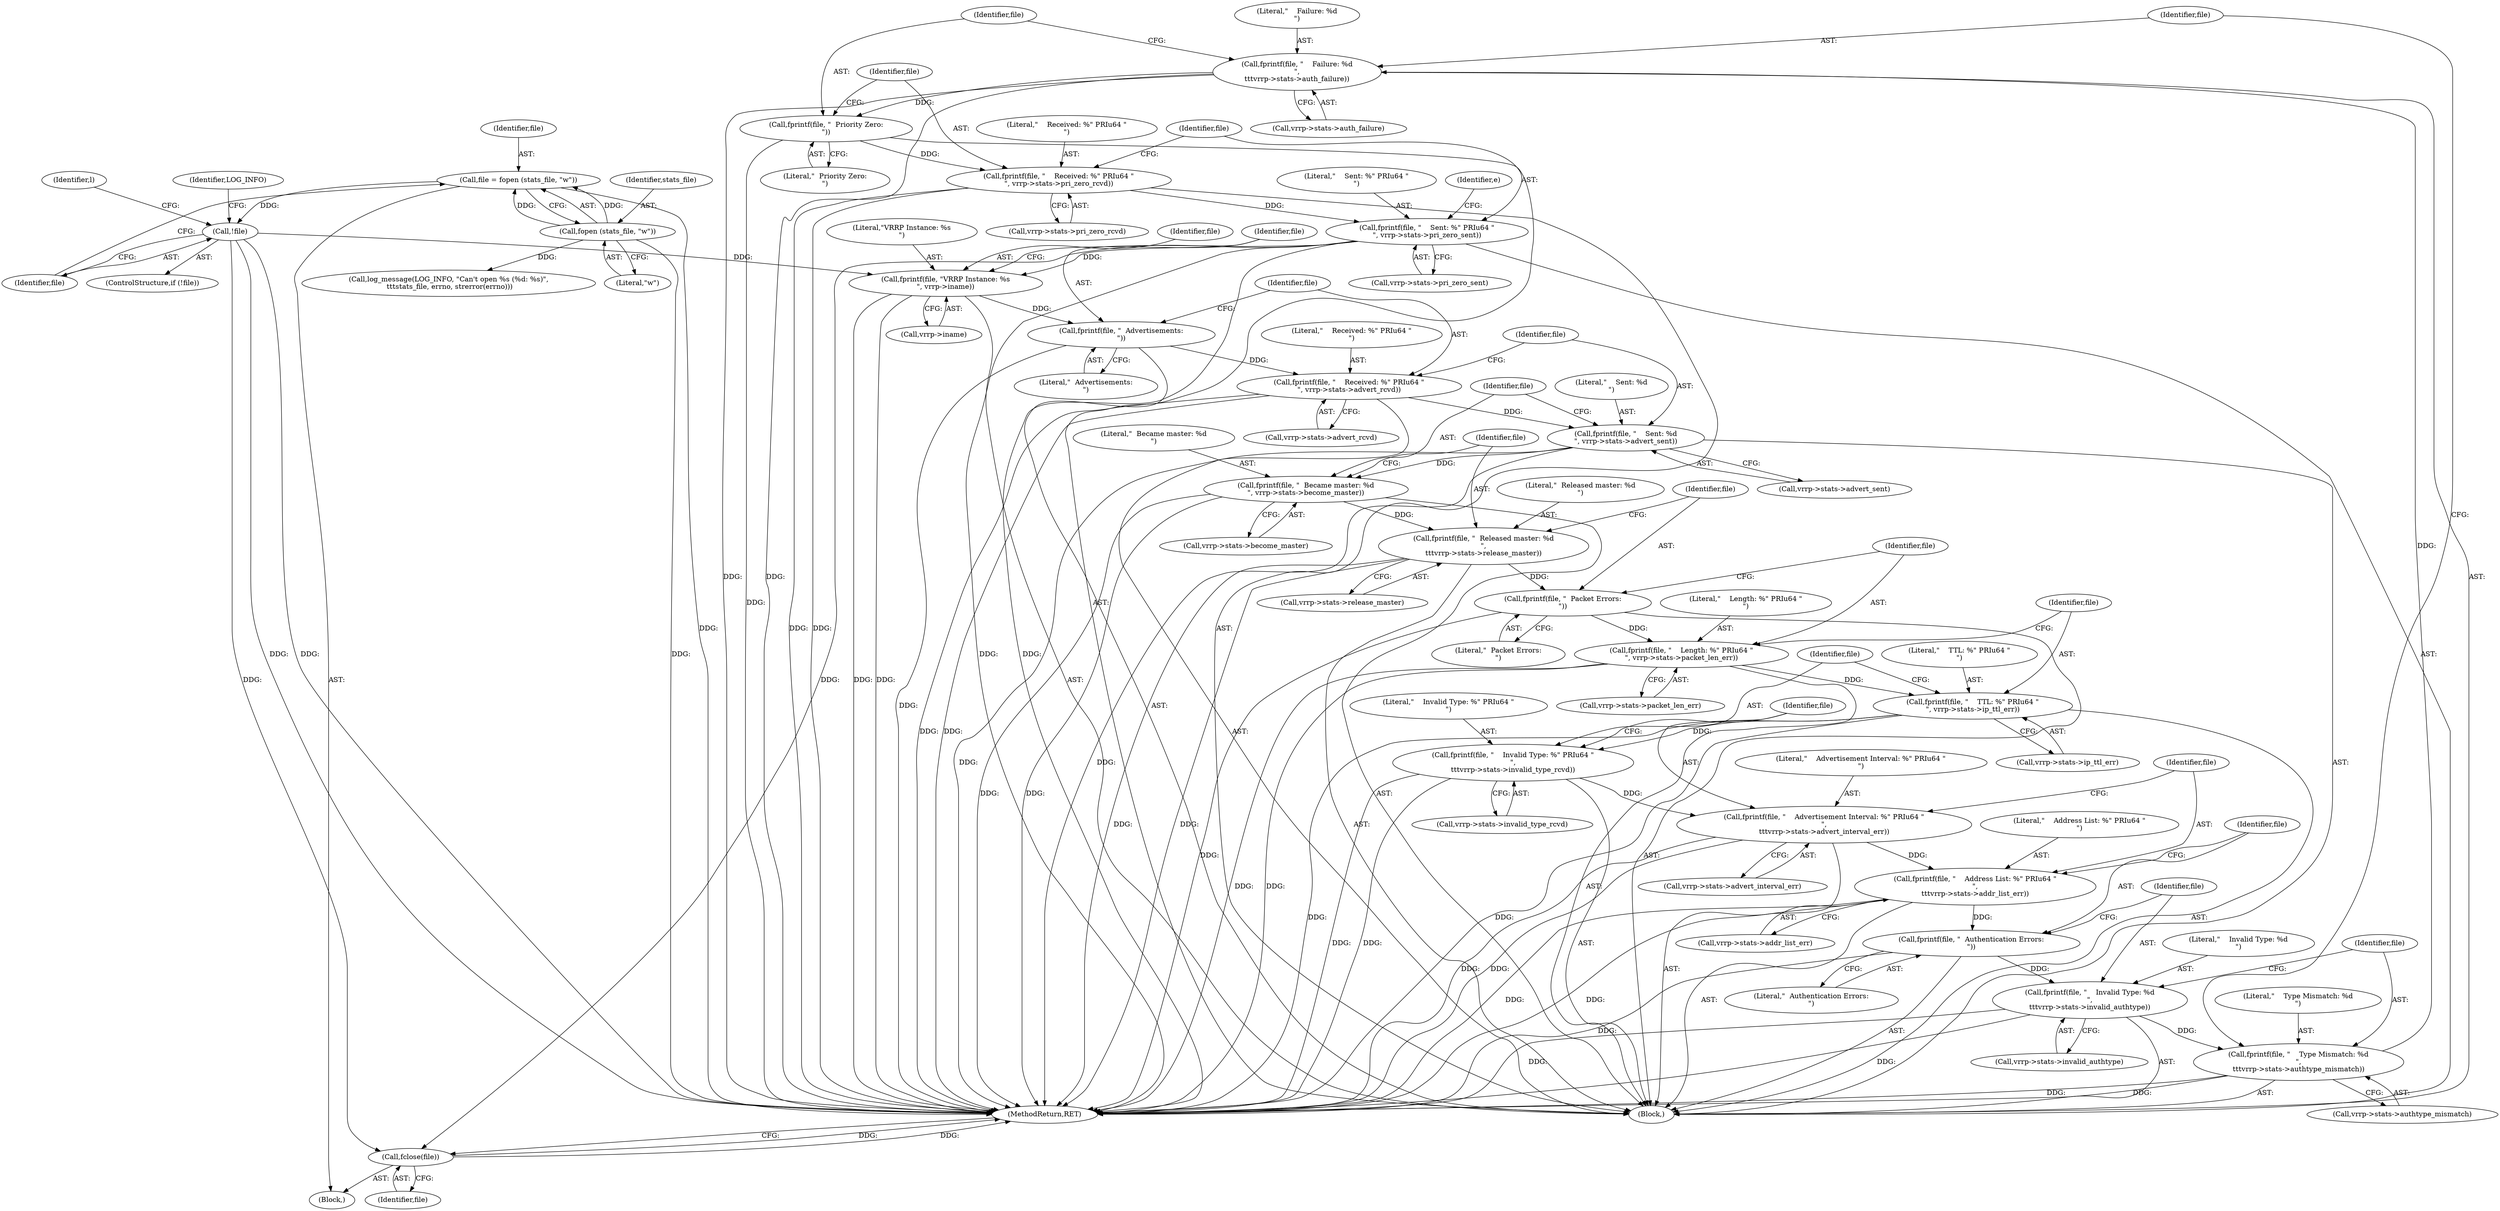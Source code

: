 digraph "0_keepalived_04f2d32871bb3b11d7dc024039952f2fe2750306_6@API" {
"1000245" [label="(Call,fprintf(file, \"    Failure: %d\n\",\n\t\t\tvrrp->stats->auth_failure))"];
"1000237" [label="(Call,fprintf(file, \"    Type Mismatch: %d\n\",\n\t\t\tvrrp->stats->authtype_mismatch))"];
"1000229" [label="(Call,fprintf(file, \"    Invalid Type: %d\n\",\n\t\t\tvrrp->stats->invalid_authtype))"];
"1000226" [label="(Call,fprintf(file, \"  Authentication Errors:\n\"))"];
"1000218" [label="(Call,fprintf(file, \"    Address List: %\" PRIu64 \"\n\",\n\t\t\tvrrp->stats->addr_list_err))"];
"1000210" [label="(Call,fprintf(file, \"    Advertisement Interval: %\" PRIu64 \"\n\",\n\t\t\tvrrp->stats->advert_interval_err))"];
"1000202" [label="(Call,fprintf(file, \"    Invalid Type: %\" PRIu64 \"\n\",\n\t\t\tvrrp->stats->invalid_type_rcvd))"];
"1000194" [label="(Call,fprintf(file, \"    TTL: %\" PRIu64 \"\n\", vrrp->stats->ip_ttl_err))"];
"1000186" [label="(Call,fprintf(file, \"    Length: %\" PRIu64 \"\n\", vrrp->stats->packet_len_err))"];
"1000183" [label="(Call,fprintf(file, \"  Packet Errors:\n\"))"];
"1000175" [label="(Call,fprintf(file, \"  Released master: %d\n\",\n\t\t\tvrrp->stats->release_master))"];
"1000167" [label="(Call,fprintf(file, \"  Became master: %d\n\", vrrp->stats->become_master))"];
"1000159" [label="(Call,fprintf(file, \"    Sent: %d\n\", vrrp->stats->advert_sent))"];
"1000151" [label="(Call,fprintf(file, \"    Received: %\" PRIu64 \"\n\", vrrp->stats->advert_rcvd))"];
"1000148" [label="(Call,fprintf(file, \"  Advertisements:\n\"))"];
"1000142" [label="(Call,fprintf(file, \"VRRP Instance: %s\n\", vrrp->iname))"];
"1000264" [label="(Call,fprintf(file, \"    Sent: %\" PRIu64 \"\n\", vrrp->stats->pri_zero_sent))"];
"1000256" [label="(Call,fprintf(file, \"    Received: %\" PRIu64 \"\n\", vrrp->stats->pri_zero_rcvd))"];
"1000253" [label="(Call,fprintf(file, \"  Priority Zero:\n\"))"];
"1000245" [label="(Call,fprintf(file, \"    Failure: %d\n\",\n\t\t\tvrrp->stats->auth_failure))"];
"1000110" [label="(Call,!file)"];
"1000104" [label="(Call,file = fopen (stats_file, \"w\"))"];
"1000106" [label="(Call,fopen (stats_file, \"w\"))"];
"1000272" [label="(Call,fclose(file))"];
"1000195" [label="(Identifier,file)"];
"1000204" [label="(Literal,\"    Invalid Type: %\" PRIu64 \"\n\")"];
"1000104" [label="(Call,file = fopen (stats_file, \"w\"))"];
"1000110" [label="(Call,!file)"];
"1000178" [label="(Call,vrrp->stats->release_master)"];
"1000113" [label="(Call,log_message(LOG_INFO, \"Can't open %s (%d: %s)\",\n \t\t\tstats_file, errno, strerror(errno)))"];
"1000105" [label="(Identifier,file)"];
"1000196" [label="(Literal,\"    TTL: %\" PRIu64 \"\n\")"];
"1000248" [label="(Call,vrrp->stats->auth_failure)"];
"1000162" [label="(Call,vrrp->stats->advert_sent)"];
"1000219" [label="(Identifier,file)"];
"1000194" [label="(Call,fprintf(file, \"    TTL: %\" PRIu64 \"\n\", vrrp->stats->ip_ttl_err))"];
"1000175" [label="(Call,fprintf(file, \"  Released master: %d\n\",\n\t\t\tvrrp->stats->release_master))"];
"1000176" [label="(Identifier,file)"];
"1000137" [label="(Block,)"];
"1000150" [label="(Literal,\"  Advertisements:\n\")"];
"1000212" [label="(Literal,\"    Advertisement Interval: %\" PRIu64 \"\n\")"];
"1000253" [label="(Call,fprintf(file, \"  Priority Zero:\n\"))"];
"1000188" [label="(Literal,\"    Length: %\" PRIu64 \"\n\")"];
"1000256" [label="(Call,fprintf(file, \"    Received: %\" PRIu64 \"\n\", vrrp->stats->pri_zero_rcvd))"];
"1000226" [label="(Call,fprintf(file, \"  Authentication Errors:\n\"))"];
"1000154" [label="(Call,vrrp->stats->advert_rcvd)"];
"1000152" [label="(Identifier,file)"];
"1000246" [label="(Identifier,file)"];
"1000240" [label="(Call,vrrp->stats->authtype_mismatch)"];
"1000247" [label="(Literal,\"    Failure: %d\n\")"];
"1000151" [label="(Call,fprintf(file, \"    Received: %\" PRIu64 \"\n\", vrrp->stats->advert_rcvd))"];
"1000148" [label="(Call,fprintf(file, \"  Advertisements:\n\"))"];
"1000107" [label="(Identifier,stats_file)"];
"1000239" [label="(Literal,\"    Type Mismatch: %d\n\")"];
"1000145" [label="(Call,vrrp->iname)"];
"1000177" [label="(Literal,\"  Released master: %d\n\")"];
"1000106" [label="(Call,fopen (stats_file, \"w\"))"];
"1000168" [label="(Identifier,file)"];
"1000220" [label="(Literal,\"    Address List: %\" PRIu64 \"\n\")"];
"1000161" [label="(Literal,\"    Sent: %d\n\")"];
"1000111" [label="(Identifier,file)"];
"1000227" [label="(Identifier,file)"];
"1000273" [label="(Identifier,file)"];
"1000149" [label="(Identifier,file)"];
"1000267" [label="(Call,vrrp->stats->pri_zero_sent)"];
"1000108" [label="(Literal,\"w\")"];
"1000203" [label="(Identifier,file)"];
"1000153" [label="(Literal,\"    Received: %\" PRIu64 \"\n\")"];
"1000228" [label="(Literal,\"  Authentication Errors:\n\")"];
"1000230" [label="(Identifier,file)"];
"1000187" [label="(Identifier,file)"];
"1000232" [label="(Call,vrrp->stats->invalid_authtype)"];
"1000274" [label="(MethodReturn,RET)"];
"1000218" [label="(Call,fprintf(file, \"    Address List: %\" PRIu64 \"\n\",\n\t\t\tvrrp->stats->addr_list_err))"];
"1000221" [label="(Call,vrrp->stats->addr_list_err)"];
"1000245" [label="(Call,fprintf(file, \"    Failure: %d\n\",\n\t\t\tvrrp->stats->auth_failure))"];
"1000266" [label="(Literal,\"    Sent: %\" PRIu64 \"\n\")"];
"1000238" [label="(Identifier,file)"];
"1000136" [label="(Identifier,e)"];
"1000197" [label="(Call,vrrp->stats->ip_ttl_err)"];
"1000144" [label="(Literal,\"VRRP Instance: %s\n\")"];
"1000184" [label="(Identifier,file)"];
"1000264" [label="(Call,fprintf(file, \"    Sent: %\" PRIu64 \"\n\", vrrp->stats->pri_zero_sent))"];
"1000229" [label="(Call,fprintf(file, \"    Invalid Type: %d\n\",\n\t\t\tvrrp->stats->invalid_authtype))"];
"1000272" [label="(Call,fclose(file))"];
"1000143" [label="(Identifier,file)"];
"1000186" [label="(Call,fprintf(file, \"    Length: %\" PRIu64 \"\n\", vrrp->stats->packet_len_err))"];
"1000170" [label="(Call,vrrp->stats->become_master)"];
"1000258" [label="(Literal,\"    Received: %\" PRIu64 \"\n\")"];
"1000160" [label="(Identifier,file)"];
"1000185" [label="(Literal,\"  Packet Errors:\n\")"];
"1000211" [label="(Identifier,file)"];
"1000183" [label="(Call,fprintf(file, \"  Packet Errors:\n\"))"];
"1000255" [label="(Literal,\"  Priority Zero:\n\")"];
"1000114" [label="(Identifier,LOG_INFO)"];
"1000231" [label="(Literal,\"    Invalid Type: %d\n\")"];
"1000265" [label="(Identifier,file)"];
"1000202" [label="(Call,fprintf(file, \"    Invalid Type: %\" PRIu64 \"\n\",\n\t\t\tvrrp->stats->invalid_type_rcvd))"];
"1000169" [label="(Literal,\"  Became master: %d\n\")"];
"1000259" [label="(Call,vrrp->stats->pri_zero_rcvd)"];
"1000205" [label="(Call,vrrp->stats->invalid_type_rcvd)"];
"1000102" [label="(Block,)"];
"1000210" [label="(Call,fprintf(file, \"    Advertisement Interval: %\" PRIu64 \"\n\",\n\t\t\tvrrp->stats->advert_interval_err))"];
"1000237" [label="(Call,fprintf(file, \"    Type Mismatch: %d\n\",\n\t\t\tvrrp->stats->authtype_mismatch))"];
"1000159" [label="(Call,fprintf(file, \"    Sent: %d\n\", vrrp->stats->advert_sent))"];
"1000142" [label="(Call,fprintf(file, \"VRRP Instance: %s\n\", vrrp->iname))"];
"1000213" [label="(Call,vrrp->stats->advert_interval_err)"];
"1000109" [label="(ControlStructure,if (!file))"];
"1000123" [label="(Identifier,l)"];
"1000254" [label="(Identifier,file)"];
"1000257" [label="(Identifier,file)"];
"1000189" [label="(Call,vrrp->stats->packet_len_err)"];
"1000167" [label="(Call,fprintf(file, \"  Became master: %d\n\", vrrp->stats->become_master))"];
"1000245" -> "1000137"  [label="AST: "];
"1000245" -> "1000248"  [label="CFG: "];
"1000246" -> "1000245"  [label="AST: "];
"1000247" -> "1000245"  [label="AST: "];
"1000248" -> "1000245"  [label="AST: "];
"1000254" -> "1000245"  [label="CFG: "];
"1000245" -> "1000274"  [label="DDG: "];
"1000245" -> "1000274"  [label="DDG: "];
"1000237" -> "1000245"  [label="DDG: "];
"1000245" -> "1000253"  [label="DDG: "];
"1000237" -> "1000137"  [label="AST: "];
"1000237" -> "1000240"  [label="CFG: "];
"1000238" -> "1000237"  [label="AST: "];
"1000239" -> "1000237"  [label="AST: "];
"1000240" -> "1000237"  [label="AST: "];
"1000246" -> "1000237"  [label="CFG: "];
"1000237" -> "1000274"  [label="DDG: "];
"1000237" -> "1000274"  [label="DDG: "];
"1000229" -> "1000237"  [label="DDG: "];
"1000229" -> "1000137"  [label="AST: "];
"1000229" -> "1000232"  [label="CFG: "];
"1000230" -> "1000229"  [label="AST: "];
"1000231" -> "1000229"  [label="AST: "];
"1000232" -> "1000229"  [label="AST: "];
"1000238" -> "1000229"  [label="CFG: "];
"1000229" -> "1000274"  [label="DDG: "];
"1000229" -> "1000274"  [label="DDG: "];
"1000226" -> "1000229"  [label="DDG: "];
"1000226" -> "1000137"  [label="AST: "];
"1000226" -> "1000228"  [label="CFG: "];
"1000227" -> "1000226"  [label="AST: "];
"1000228" -> "1000226"  [label="AST: "];
"1000230" -> "1000226"  [label="CFG: "];
"1000226" -> "1000274"  [label="DDG: "];
"1000218" -> "1000226"  [label="DDG: "];
"1000218" -> "1000137"  [label="AST: "];
"1000218" -> "1000221"  [label="CFG: "];
"1000219" -> "1000218"  [label="AST: "];
"1000220" -> "1000218"  [label="AST: "];
"1000221" -> "1000218"  [label="AST: "];
"1000227" -> "1000218"  [label="CFG: "];
"1000218" -> "1000274"  [label="DDG: "];
"1000218" -> "1000274"  [label="DDG: "];
"1000210" -> "1000218"  [label="DDG: "];
"1000210" -> "1000137"  [label="AST: "];
"1000210" -> "1000213"  [label="CFG: "];
"1000211" -> "1000210"  [label="AST: "];
"1000212" -> "1000210"  [label="AST: "];
"1000213" -> "1000210"  [label="AST: "];
"1000219" -> "1000210"  [label="CFG: "];
"1000210" -> "1000274"  [label="DDG: "];
"1000210" -> "1000274"  [label="DDG: "];
"1000202" -> "1000210"  [label="DDG: "];
"1000202" -> "1000137"  [label="AST: "];
"1000202" -> "1000205"  [label="CFG: "];
"1000203" -> "1000202"  [label="AST: "];
"1000204" -> "1000202"  [label="AST: "];
"1000205" -> "1000202"  [label="AST: "];
"1000211" -> "1000202"  [label="CFG: "];
"1000202" -> "1000274"  [label="DDG: "];
"1000202" -> "1000274"  [label="DDG: "];
"1000194" -> "1000202"  [label="DDG: "];
"1000194" -> "1000137"  [label="AST: "];
"1000194" -> "1000197"  [label="CFG: "];
"1000195" -> "1000194"  [label="AST: "];
"1000196" -> "1000194"  [label="AST: "];
"1000197" -> "1000194"  [label="AST: "];
"1000203" -> "1000194"  [label="CFG: "];
"1000194" -> "1000274"  [label="DDG: "];
"1000194" -> "1000274"  [label="DDG: "];
"1000186" -> "1000194"  [label="DDG: "];
"1000186" -> "1000137"  [label="AST: "];
"1000186" -> "1000189"  [label="CFG: "];
"1000187" -> "1000186"  [label="AST: "];
"1000188" -> "1000186"  [label="AST: "];
"1000189" -> "1000186"  [label="AST: "];
"1000195" -> "1000186"  [label="CFG: "];
"1000186" -> "1000274"  [label="DDG: "];
"1000186" -> "1000274"  [label="DDG: "];
"1000183" -> "1000186"  [label="DDG: "];
"1000183" -> "1000137"  [label="AST: "];
"1000183" -> "1000185"  [label="CFG: "];
"1000184" -> "1000183"  [label="AST: "];
"1000185" -> "1000183"  [label="AST: "];
"1000187" -> "1000183"  [label="CFG: "];
"1000183" -> "1000274"  [label="DDG: "];
"1000175" -> "1000183"  [label="DDG: "];
"1000175" -> "1000137"  [label="AST: "];
"1000175" -> "1000178"  [label="CFG: "];
"1000176" -> "1000175"  [label="AST: "];
"1000177" -> "1000175"  [label="AST: "];
"1000178" -> "1000175"  [label="AST: "];
"1000184" -> "1000175"  [label="CFG: "];
"1000175" -> "1000274"  [label="DDG: "];
"1000175" -> "1000274"  [label="DDG: "];
"1000167" -> "1000175"  [label="DDG: "];
"1000167" -> "1000137"  [label="AST: "];
"1000167" -> "1000170"  [label="CFG: "];
"1000168" -> "1000167"  [label="AST: "];
"1000169" -> "1000167"  [label="AST: "];
"1000170" -> "1000167"  [label="AST: "];
"1000176" -> "1000167"  [label="CFG: "];
"1000167" -> "1000274"  [label="DDG: "];
"1000167" -> "1000274"  [label="DDG: "];
"1000159" -> "1000167"  [label="DDG: "];
"1000159" -> "1000137"  [label="AST: "];
"1000159" -> "1000162"  [label="CFG: "];
"1000160" -> "1000159"  [label="AST: "];
"1000161" -> "1000159"  [label="AST: "];
"1000162" -> "1000159"  [label="AST: "];
"1000168" -> "1000159"  [label="CFG: "];
"1000159" -> "1000274"  [label="DDG: "];
"1000159" -> "1000274"  [label="DDG: "];
"1000151" -> "1000159"  [label="DDG: "];
"1000151" -> "1000137"  [label="AST: "];
"1000151" -> "1000154"  [label="CFG: "];
"1000152" -> "1000151"  [label="AST: "];
"1000153" -> "1000151"  [label="AST: "];
"1000154" -> "1000151"  [label="AST: "];
"1000160" -> "1000151"  [label="CFG: "];
"1000151" -> "1000274"  [label="DDG: "];
"1000151" -> "1000274"  [label="DDG: "];
"1000148" -> "1000151"  [label="DDG: "];
"1000148" -> "1000137"  [label="AST: "];
"1000148" -> "1000150"  [label="CFG: "];
"1000149" -> "1000148"  [label="AST: "];
"1000150" -> "1000148"  [label="AST: "];
"1000152" -> "1000148"  [label="CFG: "];
"1000148" -> "1000274"  [label="DDG: "];
"1000142" -> "1000148"  [label="DDG: "];
"1000142" -> "1000137"  [label="AST: "];
"1000142" -> "1000145"  [label="CFG: "];
"1000143" -> "1000142"  [label="AST: "];
"1000144" -> "1000142"  [label="AST: "];
"1000145" -> "1000142"  [label="AST: "];
"1000149" -> "1000142"  [label="CFG: "];
"1000142" -> "1000274"  [label="DDG: "];
"1000142" -> "1000274"  [label="DDG: "];
"1000264" -> "1000142"  [label="DDG: "];
"1000110" -> "1000142"  [label="DDG: "];
"1000264" -> "1000137"  [label="AST: "];
"1000264" -> "1000267"  [label="CFG: "];
"1000265" -> "1000264"  [label="AST: "];
"1000266" -> "1000264"  [label="AST: "];
"1000267" -> "1000264"  [label="AST: "];
"1000136" -> "1000264"  [label="CFG: "];
"1000264" -> "1000274"  [label="DDG: "];
"1000264" -> "1000274"  [label="DDG: "];
"1000256" -> "1000264"  [label="DDG: "];
"1000264" -> "1000272"  [label="DDG: "];
"1000256" -> "1000137"  [label="AST: "];
"1000256" -> "1000259"  [label="CFG: "];
"1000257" -> "1000256"  [label="AST: "];
"1000258" -> "1000256"  [label="AST: "];
"1000259" -> "1000256"  [label="AST: "];
"1000265" -> "1000256"  [label="CFG: "];
"1000256" -> "1000274"  [label="DDG: "];
"1000256" -> "1000274"  [label="DDG: "];
"1000253" -> "1000256"  [label="DDG: "];
"1000253" -> "1000137"  [label="AST: "];
"1000253" -> "1000255"  [label="CFG: "];
"1000254" -> "1000253"  [label="AST: "];
"1000255" -> "1000253"  [label="AST: "];
"1000257" -> "1000253"  [label="CFG: "];
"1000253" -> "1000274"  [label="DDG: "];
"1000110" -> "1000109"  [label="AST: "];
"1000110" -> "1000111"  [label="CFG: "];
"1000111" -> "1000110"  [label="AST: "];
"1000114" -> "1000110"  [label="CFG: "];
"1000123" -> "1000110"  [label="CFG: "];
"1000110" -> "1000274"  [label="DDG: "];
"1000110" -> "1000274"  [label="DDG: "];
"1000104" -> "1000110"  [label="DDG: "];
"1000110" -> "1000272"  [label="DDG: "];
"1000104" -> "1000102"  [label="AST: "];
"1000104" -> "1000106"  [label="CFG: "];
"1000105" -> "1000104"  [label="AST: "];
"1000106" -> "1000104"  [label="AST: "];
"1000111" -> "1000104"  [label="CFG: "];
"1000104" -> "1000274"  [label="DDG: "];
"1000106" -> "1000104"  [label="DDG: "];
"1000106" -> "1000104"  [label="DDG: "];
"1000106" -> "1000108"  [label="CFG: "];
"1000107" -> "1000106"  [label="AST: "];
"1000108" -> "1000106"  [label="AST: "];
"1000106" -> "1000274"  [label="DDG: "];
"1000106" -> "1000113"  [label="DDG: "];
"1000272" -> "1000102"  [label="AST: "];
"1000272" -> "1000273"  [label="CFG: "];
"1000273" -> "1000272"  [label="AST: "];
"1000274" -> "1000272"  [label="CFG: "];
"1000272" -> "1000274"  [label="DDG: "];
"1000272" -> "1000274"  [label="DDG: "];
}

